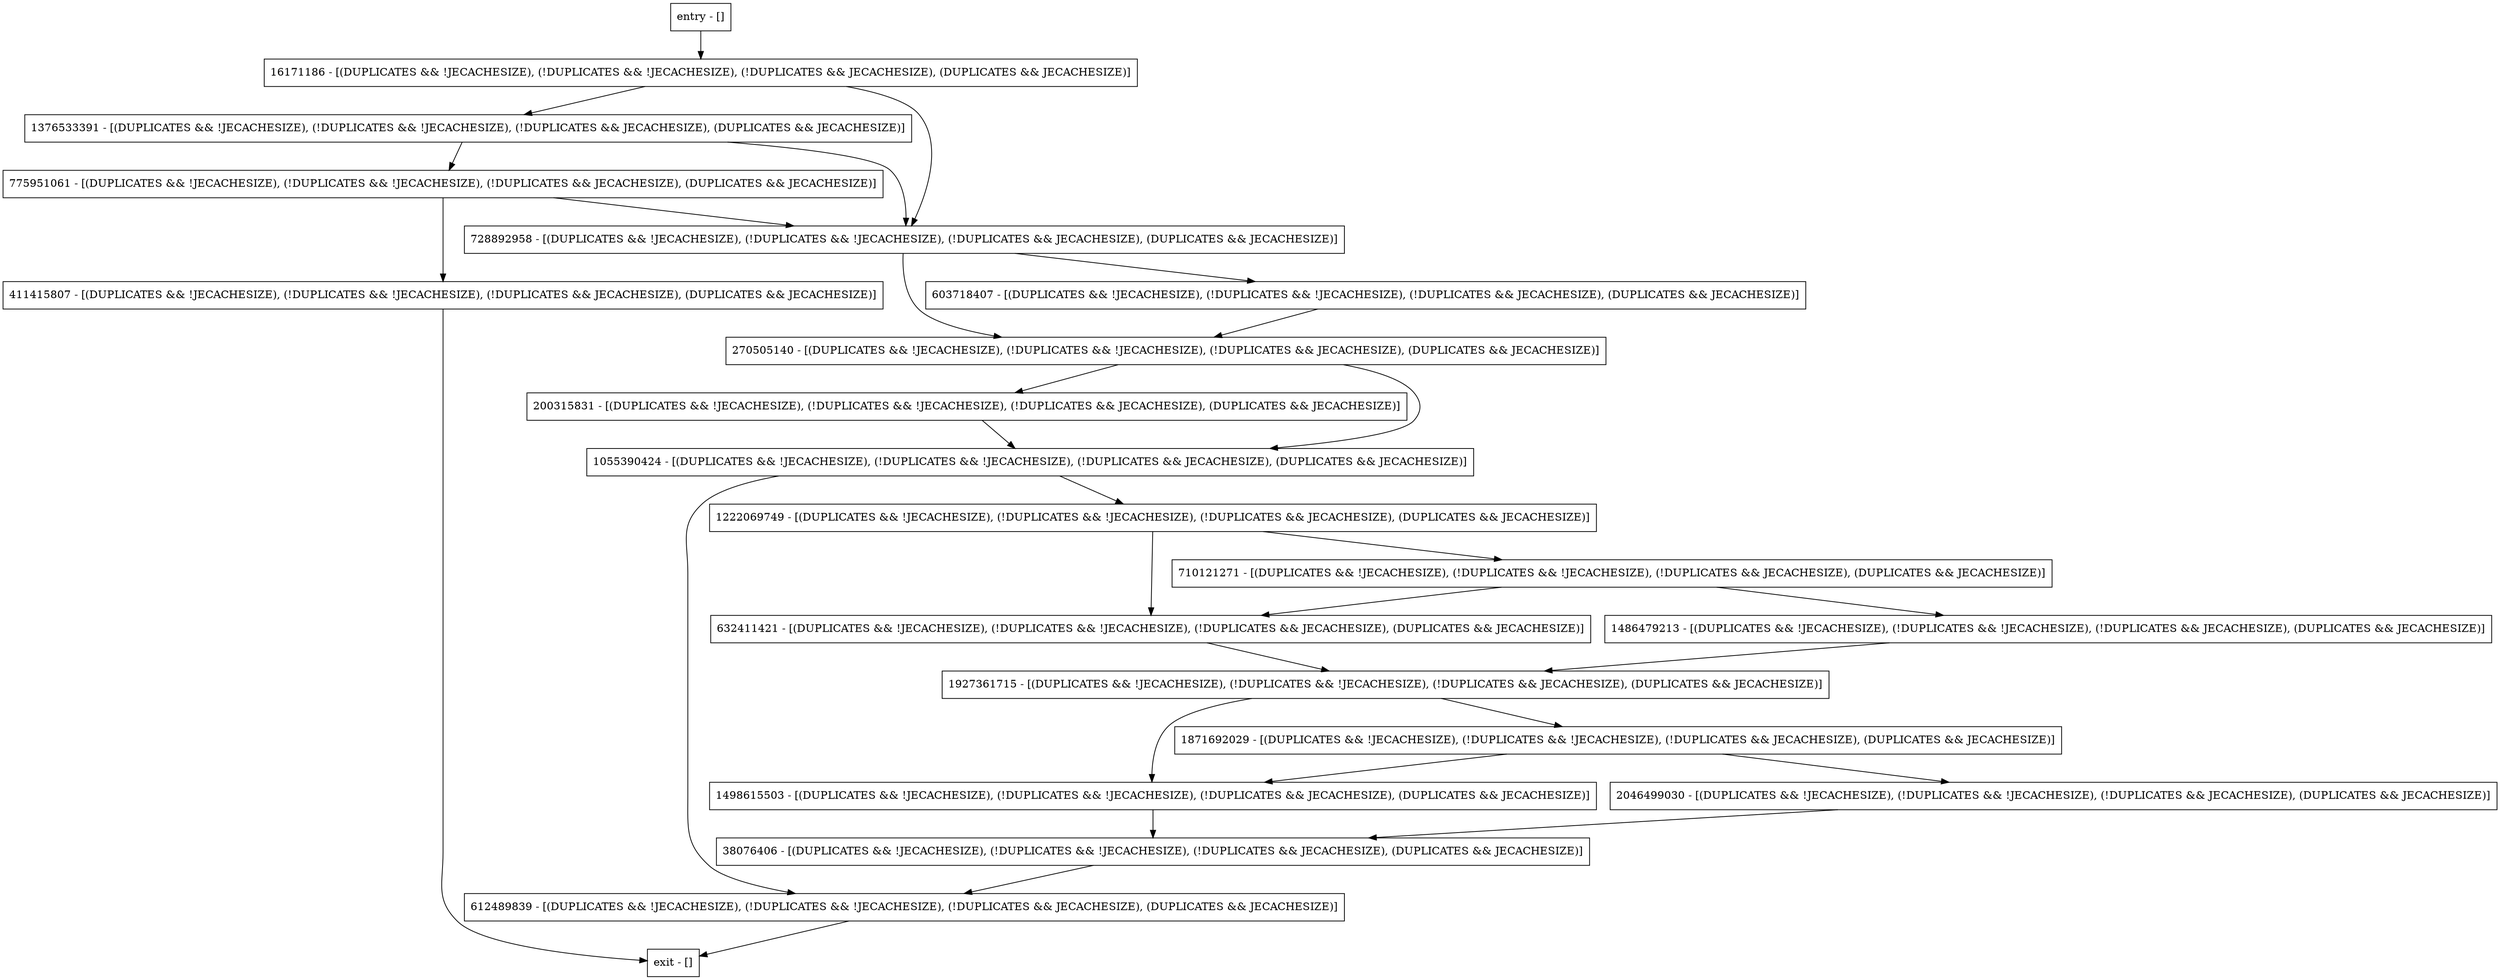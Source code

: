 digraph initWithEnvironment {
node [shape=record];
200315831 [label="200315831 - [(DUPLICATES && !JECACHESIZE), (!DUPLICATES && !JECACHESIZE), (!DUPLICATES && JECACHESIZE), (DUPLICATES && JECACHESIZE)]"];
411415807 [label="411415807 - [(DUPLICATES && !JECACHESIZE), (!DUPLICATES && !JECACHESIZE), (!DUPLICATES && JECACHESIZE), (DUPLICATES && JECACHESIZE)]"];
1055390424 [label="1055390424 - [(DUPLICATES && !JECACHESIZE), (!DUPLICATES && !JECACHESIZE), (!DUPLICATES && JECACHESIZE), (DUPLICATES && JECACHESIZE)]"];
1498615503 [label="1498615503 - [(DUPLICATES && !JECACHESIZE), (!DUPLICATES && !JECACHESIZE), (!DUPLICATES && JECACHESIZE), (DUPLICATES && JECACHESIZE)]"];
270505140 [label="270505140 - [(DUPLICATES && !JECACHESIZE), (!DUPLICATES && !JECACHESIZE), (!DUPLICATES && JECACHESIZE), (DUPLICATES && JECACHESIZE)]"];
16171186 [label="16171186 - [(DUPLICATES && !JECACHESIZE), (!DUPLICATES && !JECACHESIZE), (!DUPLICATES && JECACHESIZE), (DUPLICATES && JECACHESIZE)]"];
612489839 [label="612489839 - [(DUPLICATES && !JECACHESIZE), (!DUPLICATES && !JECACHESIZE), (!DUPLICATES && JECACHESIZE), (DUPLICATES && JECACHESIZE)]"];
2046499030 [label="2046499030 - [(DUPLICATES && !JECACHESIZE), (!DUPLICATES && !JECACHESIZE), (!DUPLICATES && JECACHESIZE), (DUPLICATES && JECACHESIZE)]"];
1376533391 [label="1376533391 - [(DUPLICATES && !JECACHESIZE), (!DUPLICATES && !JECACHESIZE), (!DUPLICATES && JECACHESIZE), (DUPLICATES && JECACHESIZE)]"];
1927361715 [label="1927361715 - [(DUPLICATES && !JECACHESIZE), (!DUPLICATES && !JECACHESIZE), (!DUPLICATES && JECACHESIZE), (DUPLICATES && JECACHESIZE)]"];
775951061 [label="775951061 - [(DUPLICATES && !JECACHESIZE), (!DUPLICATES && !JECACHESIZE), (!DUPLICATES && JECACHESIZE), (DUPLICATES && JECACHESIZE)]"];
1222069749 [label="1222069749 - [(DUPLICATES && !JECACHESIZE), (!DUPLICATES && !JECACHESIZE), (!DUPLICATES && JECACHESIZE), (DUPLICATES && JECACHESIZE)]"];
1871692029 [label="1871692029 - [(DUPLICATES && !JECACHESIZE), (!DUPLICATES && !JECACHESIZE), (!DUPLICATES && JECACHESIZE), (DUPLICATES && JECACHESIZE)]"];
entry [label="entry - []"];
exit [label="exit - []"];
38076406 [label="38076406 - [(DUPLICATES && !JECACHESIZE), (!DUPLICATES && !JECACHESIZE), (!DUPLICATES && JECACHESIZE), (DUPLICATES && JECACHESIZE)]"];
603718407 [label="603718407 - [(DUPLICATES && !JECACHESIZE), (!DUPLICATES && !JECACHESIZE), (!DUPLICATES && JECACHESIZE), (DUPLICATES && JECACHESIZE)]"];
1486479213 [label="1486479213 - [(DUPLICATES && !JECACHESIZE), (!DUPLICATES && !JECACHESIZE), (!DUPLICATES && JECACHESIZE), (DUPLICATES && JECACHESIZE)]"];
632411421 [label="632411421 - [(DUPLICATES && !JECACHESIZE), (!DUPLICATES && !JECACHESIZE), (!DUPLICATES && JECACHESIZE), (DUPLICATES && JECACHESIZE)]"];
728892958 [label="728892958 - [(DUPLICATES && !JECACHESIZE), (!DUPLICATES && !JECACHESIZE), (!DUPLICATES && JECACHESIZE), (DUPLICATES && JECACHESIZE)]"];
710121271 [label="710121271 - [(DUPLICATES && !JECACHESIZE), (!DUPLICATES && !JECACHESIZE), (!DUPLICATES && JECACHESIZE), (DUPLICATES && JECACHESIZE)]"];
entry;
exit;
200315831 -> 1055390424;
411415807 -> exit;
1055390424 -> 1222069749;
1055390424 -> 612489839;
1498615503 -> 38076406;
270505140 -> 200315831;
270505140 -> 1055390424;
16171186 -> 728892958;
16171186 -> 1376533391;
612489839 -> exit;
2046499030 -> 38076406;
1376533391 -> 728892958;
1376533391 -> 775951061;
1927361715 -> 1871692029;
1927361715 -> 1498615503;
775951061 -> 411415807;
775951061 -> 728892958;
1222069749 -> 632411421;
1222069749 -> 710121271;
1871692029 -> 1498615503;
1871692029 -> 2046499030;
entry -> 16171186;
38076406 -> 612489839;
603718407 -> 270505140;
1486479213 -> 1927361715;
632411421 -> 1927361715;
728892958 -> 270505140;
728892958 -> 603718407;
710121271 -> 1486479213;
710121271 -> 632411421;
}
